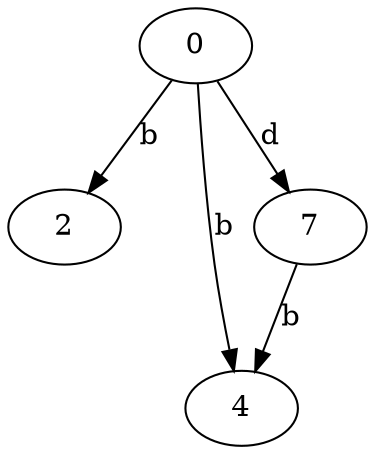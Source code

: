 strict digraph  {
0;
2;
4;
7;
0 -> 2  [label=b];
0 -> 4  [label=b];
0 -> 7  [label=d];
7 -> 4  [label=b];
}
